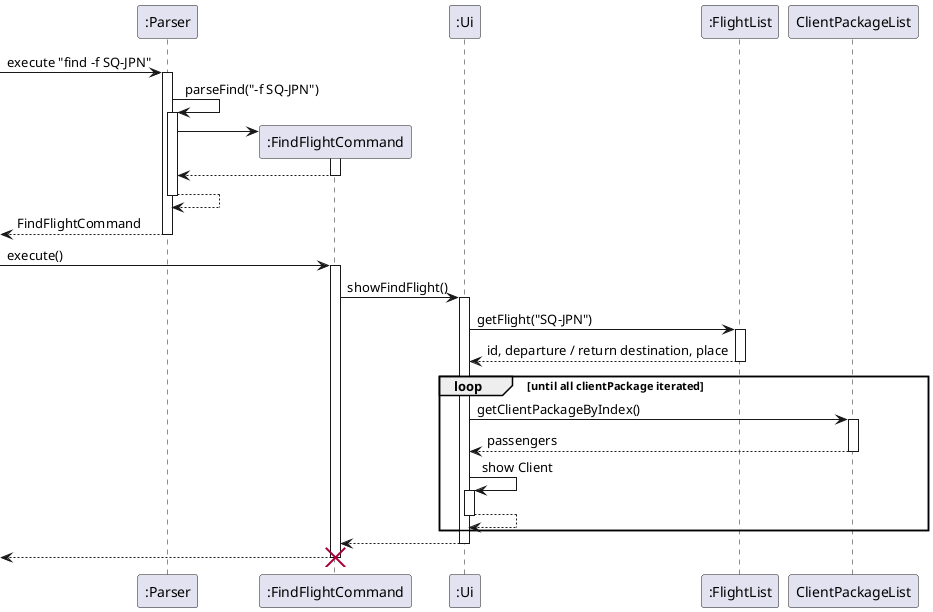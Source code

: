 @startuml

participant ":Parser" as Parser
participant ":FindFlightCommand" as FCC
participant ":Ui" as Ui
participant ":FlightList" as TourList

-> Parser: execute "find -f SQ-JPN"
activate Parser
Parser -> Parser : parseFind("-f SQ-JPN")
activate Parser



create FCC
Parser -> FCC
activate FCC
FCC --> Parser
deactivate FCC
Parser --> Parser
deactivate Parser
<-- Parser: FindFlightCommand
deactivate Parser

-> FCC: execute()
activate FCC



FCC -> Ui : showFindFlight()
activate Ui
Ui -> TourList : getFlight("SQ-JPN")
activate TourList
TourList --> Ui : id, departure / return destination, place
deactivate TourList
loop until all clientPackage iterated
    Ui -> ClientPackageList : getClientPackageByIndex()
    activate ClientPackageList
    ClientPackageList --> Ui: passengers
    deactivate ClientPackageList
    Ui -> Ui: show Client
    activate Ui
    Ui --> Ui
    deactivate Ui
end
Ui --> FCC
deactivate Ui

<-- FCC
deactivate FCC

destroy FCC
@enduml